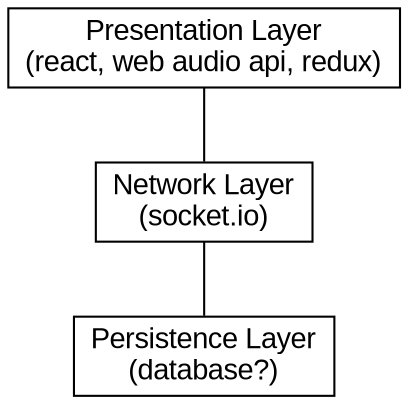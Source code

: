 graph {
    node [shape="box" fontname="Arial"];

    pres [label="Presentation Layer\n(react, web audio api, redux)"]
    net [label="Network Layer\n(socket.io)"]
    db [label="Persistence Layer\n(database?)"]

    rankdir="TB"

    pres -- net -- db
}
